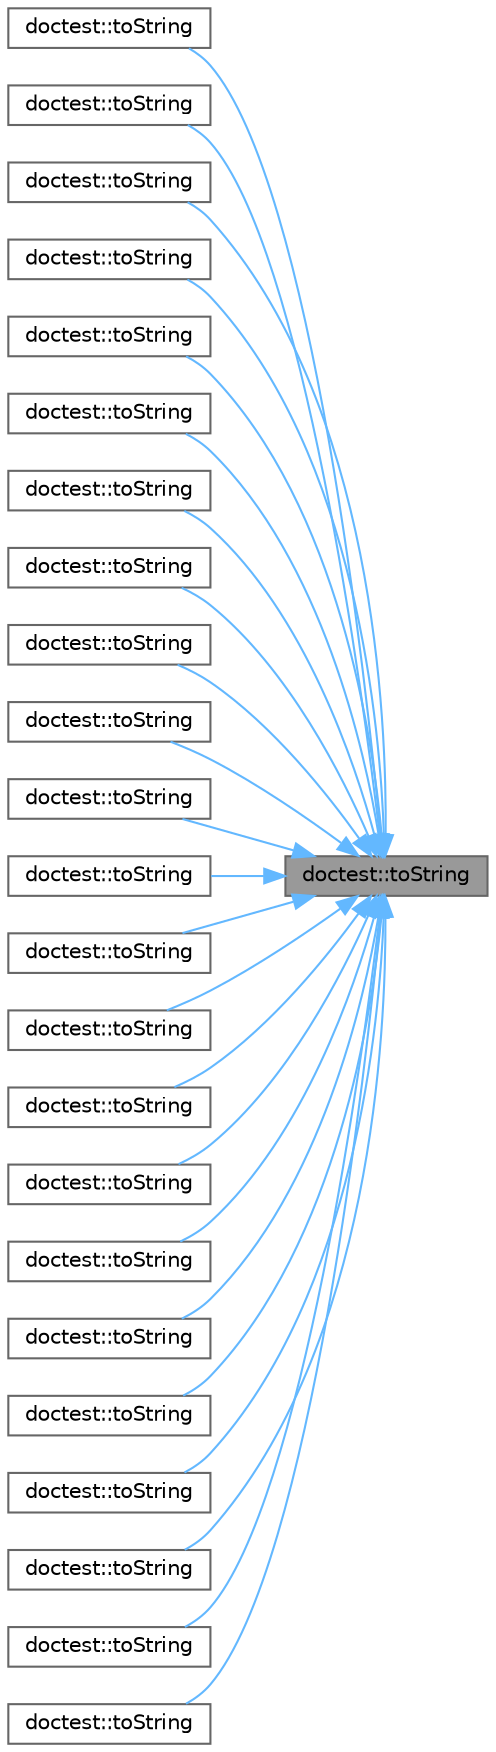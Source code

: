 digraph "doctest::toString"
{
 // LATEX_PDF_SIZE
  bgcolor="transparent";
  edge [fontname=Helvetica,fontsize=10,labelfontname=Helvetica,labelfontsize=10];
  node [fontname=Helvetica,fontsize=10,shape=box,height=0.2,width=0.4];
  rankdir="RL";
  Node1 [id="Node000001",label="doctest::toString",height=0.2,width=0.4,color="gray40", fillcolor="grey60", style="filled", fontcolor="black",tooltip=" "];
  Node1 -> Node2 [id="edge1_Node000001_Node000002",dir="back",color="steelblue1",style="solid",tooltip=" "];
  Node2 [id="Node000002",label="doctest::toString",height=0.2,width=0.4,color="grey40", fillcolor="white", style="filled",URL="$namespacedoctest.html#ad4b29418fb58bb6c7cfdbefe2d8f7714",tooltip=" "];
  Node1 -> Node3 [id="edge2_Node000001_Node000003",dir="back",color="steelblue1",style="solid",tooltip=" "];
  Node3 [id="Node000003",label="doctest::toString",height=0.2,width=0.4,color="grey40", fillcolor="white", style="filled",URL="$namespacedoctest.html#a70fd23e88074d38b9d61476005305df5",tooltip=" "];
  Node1 -> Node4 [id="edge3_Node000001_Node000004",dir="back",color="steelblue1",style="solid",tooltip=" "];
  Node4 [id="Node000004",label="doctest::toString",height=0.2,width=0.4,color="grey40", fillcolor="white", style="filled",URL="$namespacedoctest.html#af106dff2a0c068d301349b754c466378",tooltip=" "];
  Node1 -> Node5 [id="edge4_Node000001_Node000005",dir="back",color="steelblue1",style="solid",tooltip=" "];
  Node5 [id="Node000005",label="doctest::toString",height=0.2,width=0.4,color="grey40", fillcolor="white", style="filled",URL="$namespacedoctest.html#a1f910fdc13d84a538090b959a97a6fa5",tooltip=" "];
  Node1 -> Node6 [id="edge5_Node000001_Node000006",dir="back",color="steelblue1",style="solid",tooltip=" "];
  Node6 [id="Node000006",label="doctest::toString",height=0.2,width=0.4,color="grey40", fillcolor="white", style="filled",URL="$namespacedoctest.html#ae2c3e60e3ee32da5d8fc4f778b7a225a",tooltip=" "];
  Node1 -> Node7 [id="edge6_Node000001_Node000007",dir="back",color="steelblue1",style="solid",tooltip=" "];
  Node7 [id="Node000007",label="doctest::toString",height=0.2,width=0.4,color="grey40", fillcolor="white", style="filled",URL="$namespacedoctest.html#a63aa06a8555c5aa34a7a6e76e87a3bca",tooltip=" "];
  Node1 -> Node8 [id="edge7_Node000001_Node000008",dir="back",color="steelblue1",style="solid",tooltip=" "];
  Node8 [id="Node000008",label="doctest::toString",height=0.2,width=0.4,color="grey40", fillcolor="white", style="filled",URL="$namespacedoctest.html#a468ff6c2b0a692bcf88a7a97a5de0a53",tooltip=" "];
  Node1 -> Node9 [id="edge8_Node000001_Node000009",dir="back",color="steelblue1",style="solid",tooltip=" "];
  Node9 [id="Node000009",label="doctest::toString",height=0.2,width=0.4,color="grey40", fillcolor="white", style="filled",URL="$namespacedoctest.html#a43b51978c9505f682cbff9462a02f8af",tooltip=" "];
  Node1 -> Node10 [id="edge9_Node000001_Node000010",dir="back",color="steelblue1",style="solid",tooltip=" "];
  Node10 [id="Node000010",label="doctest::toString",height=0.2,width=0.4,color="grey40", fillcolor="white", style="filled",URL="$namespacedoctest.html#ae4e12dd9865bb31f417f9df0c41813cf",tooltip=" "];
  Node1 -> Node11 [id="edge10_Node000001_Node000011",dir="back",color="steelblue1",style="solid",tooltip=" "];
  Node11 [id="Node000011",label="doctest::toString",height=0.2,width=0.4,color="grey40", fillcolor="white", style="filled",URL="$namespacedoctest.html#a68660ce630bd88a551ab3108709e6592",tooltip=" "];
  Node1 -> Node12 [id="edge11_Node000001_Node000012",dir="back",color="steelblue1",style="solid",tooltip=" "];
  Node12 [id="Node000012",label="doctest::toString",height=0.2,width=0.4,color="grey40", fillcolor="white", style="filled",URL="$namespacedoctest.html#a5e0bd449e6b10c53aab4af2957a1f45f",tooltip=" "];
  Node1 -> Node13 [id="edge12_Node000001_Node000013",dir="back",color="steelblue1",style="solid",tooltip=" "];
  Node13 [id="Node000013",label="doctest::toString",height=0.2,width=0.4,color="grey40", fillcolor="white", style="filled",URL="$namespacedoctest.html#afa7161751ef3e45340183ada2b8b11bc",tooltip=" "];
  Node1 -> Node14 [id="edge13_Node000001_Node000014",dir="back",color="steelblue1",style="solid",tooltip=" "];
  Node14 [id="Node000014",label="doctest::toString",height=0.2,width=0.4,color="grey40", fillcolor="white", style="filled",URL="$namespacedoctest.html#a542bab2e5cb29a07cf5939362d2e6bdc",tooltip=" "];
  Node1 -> Node15 [id="edge14_Node000001_Node000015",dir="back",color="steelblue1",style="solid",tooltip=" "];
  Node15 [id="Node000015",label="doctest::toString",height=0.2,width=0.4,color="grey40", fillcolor="white", style="filled",URL="$namespacedoctest.html#a042e53409374cba1ba423c57d3a58a6f",tooltip=" "];
  Node1 -> Node16 [id="edge15_Node000001_Node000016",dir="back",color="steelblue1",style="solid",tooltip=" "];
  Node16 [id="Node000016",label="doctest::toString",height=0.2,width=0.4,color="grey40", fillcolor="white", style="filled",URL="$namespacedoctest.html#a0a5486a03f9ff2a7c311df0dc6c1b149",tooltip=" "];
  Node1 -> Node17 [id="edge16_Node000001_Node000017",dir="back",color="steelblue1",style="solid",tooltip=" "];
  Node17 [id="Node000017",label="doctest::toString",height=0.2,width=0.4,color="grey40", fillcolor="white", style="filled",URL="$namespacedoctest.html#a13e028fb8470e4f87fe8e41f5300364e",tooltip=" "];
  Node1 -> Node18 [id="edge17_Node000001_Node000018",dir="back",color="steelblue1",style="solid",tooltip=" "];
  Node18 [id="Node000018",label="doctest::toString",height=0.2,width=0.4,color="grey40", fillcolor="white", style="filled",URL="$namespacedoctest.html#a6ebcd3a7a6807c5bd2b960736851225c",tooltip=" "];
  Node1 -> Node19 [id="edge18_Node000001_Node000019",dir="back",color="steelblue1",style="solid",tooltip=" "];
  Node19 [id="Node000019",label="doctest::toString",height=0.2,width=0.4,color="grey40", fillcolor="white", style="filled",URL="$namespacedoctest.html#a03688f50a1c6c85c68d24d1280f66626",tooltip=" "];
  Node1 -> Node20 [id="edge19_Node000001_Node000020",dir="back",color="steelblue1",style="solid",tooltip=" "];
  Node20 [id="Node000020",label="doctest::toString",height=0.2,width=0.4,color="grey40", fillcolor="white", style="filled",URL="$namespacedoctest.html#a952f661f63e4c76d8025da928632e98c",tooltip=" "];
  Node1 -> Node21 [id="edge20_Node000001_Node000021",dir="back",color="steelblue1",style="solid",tooltip=" "];
  Node21 [id="Node000021",label="doctest::toString",height=0.2,width=0.4,color="grey40", fillcolor="white", style="filled",URL="$namespacedoctest.html#abd1337b597e5968eb9be5b585a16ea8f",tooltip=" "];
  Node1 -> Node22 [id="edge21_Node000001_Node000022",dir="back",color="steelblue1",style="solid",tooltip=" "];
  Node22 [id="Node000022",label="doctest::toString",height=0.2,width=0.4,color="grey40", fillcolor="white", style="filled",URL="$namespacedoctest.html#a6bb27d33f7b25b3ff5fc6872f47f329b",tooltip=" "];
  Node1 -> Node23 [id="edge22_Node000001_Node000023",dir="back",color="steelblue1",style="solid",tooltip=" "];
  Node23 [id="Node000023",label="doctest::toString",height=0.2,width=0.4,color="grey40", fillcolor="white", style="filled",URL="$namespacedoctest.html#ab501200c3c97a66dd592acafcc6f1a95",tooltip=" "];
  Node1 -> Node24 [id="edge23_Node000001_Node000024",dir="back",color="steelblue1",style="solid",tooltip=" "];
  Node24 [id="Node000024",label="doctest::toString",height=0.2,width=0.4,color="grey40", fillcolor="white", style="filled",URL="$namespacedoctest.html#ad2e7368b576fc0ca420b92c0042498e8",tooltip=" "];
}

